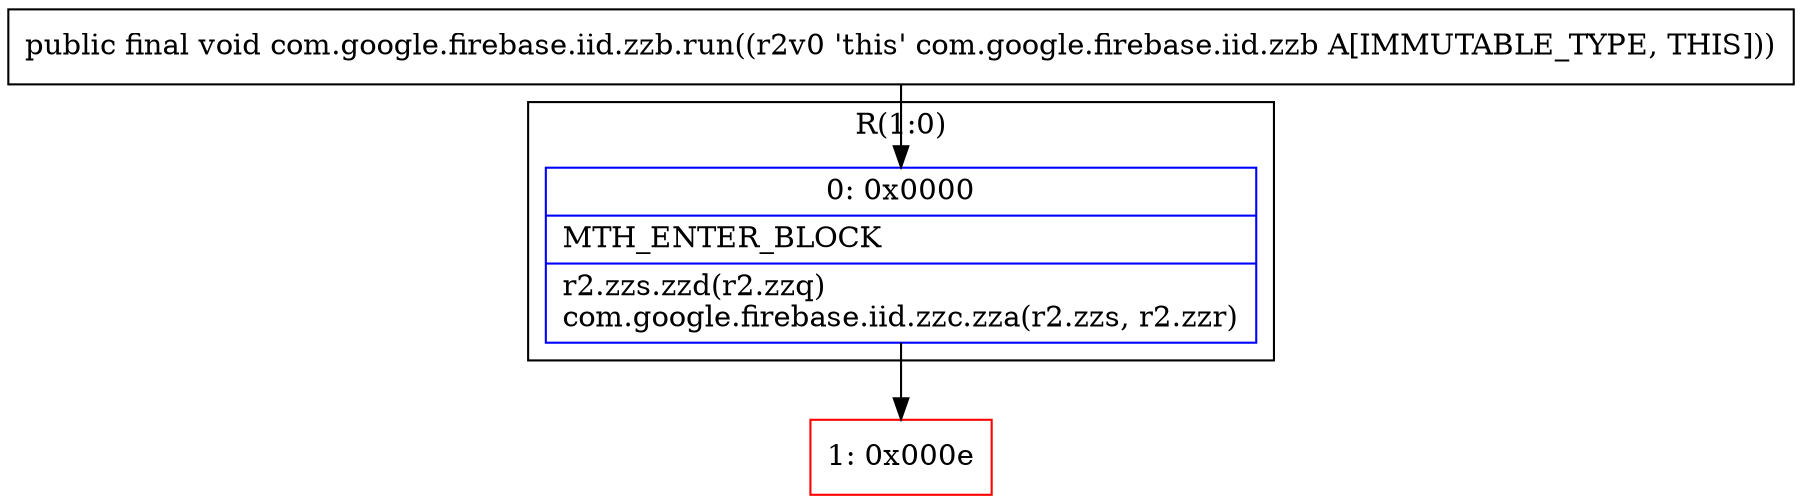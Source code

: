 digraph "CFG forcom.google.firebase.iid.zzb.run()V" {
subgraph cluster_Region_213698432 {
label = "R(1:0)";
node [shape=record,color=blue];
Node_0 [shape=record,label="{0\:\ 0x0000|MTH_ENTER_BLOCK\l|r2.zzs.zzd(r2.zzq)\lcom.google.firebase.iid.zzc.zza(r2.zzs, r2.zzr)\l}"];
}
Node_1 [shape=record,color=red,label="{1\:\ 0x000e}"];
MethodNode[shape=record,label="{public final void com.google.firebase.iid.zzb.run((r2v0 'this' com.google.firebase.iid.zzb A[IMMUTABLE_TYPE, THIS])) }"];
MethodNode -> Node_0;
Node_0 -> Node_1;
}


